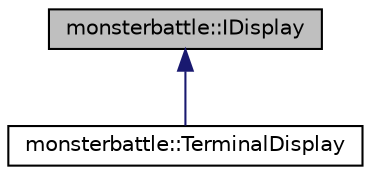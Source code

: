 digraph "monsterbattle::IDisplay"
{
  edge [fontname="Helvetica",fontsize="10",labelfontname="Helvetica",labelfontsize="10"];
  node [fontname="Helvetica",fontsize="10",shape=record];
  Node0 [label="monsterbattle::IDisplay",height=0.2,width=0.4,color="black", fillcolor="grey75", style="filled", fontcolor="black"];
  Node0 -> Node1 [dir="back",color="midnightblue",fontsize="10",style="solid"];
  Node1 [label="monsterbattle::TerminalDisplay",height=0.2,width=0.4,color="black", fillcolor="white", style="filled",URL="$classmonsterbattle_1_1TerminalDisplay.html"];
}
